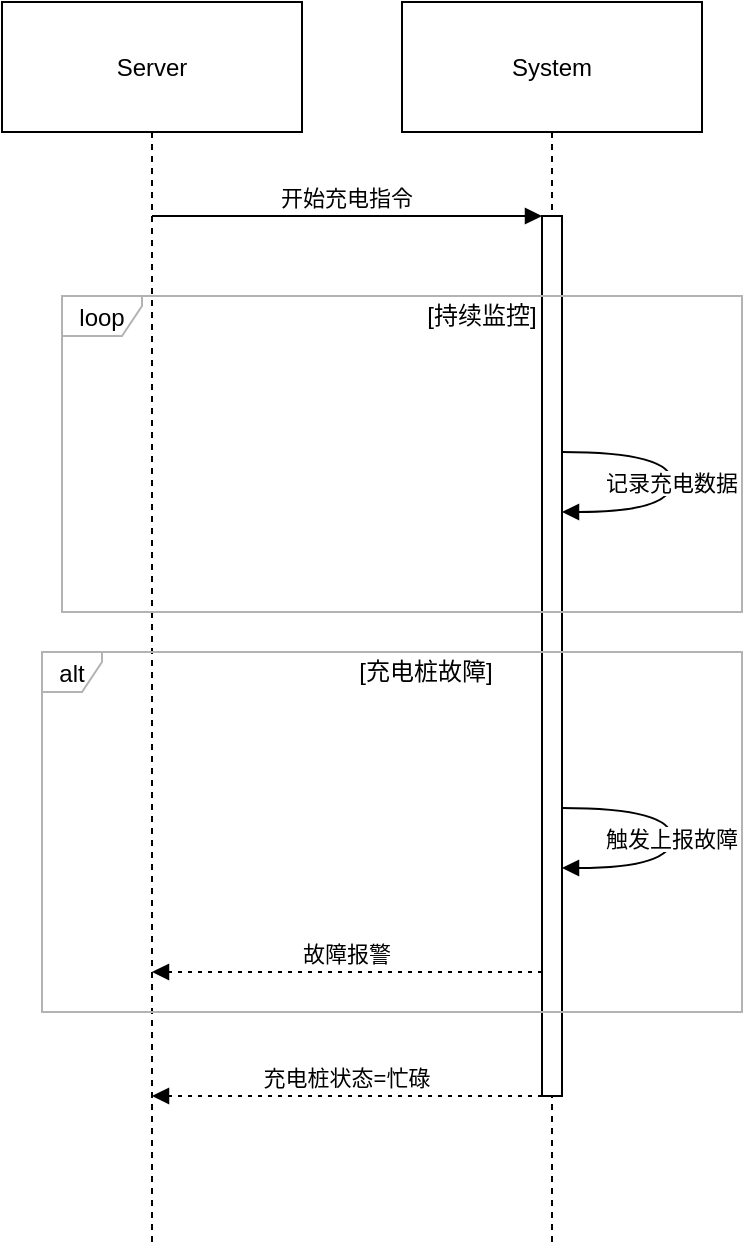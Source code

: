 <mxfile version="26.2.13">
  <diagram name="第 1 页" id="5hclALBQlh2AVa7bqb6c">
    <mxGraphModel dx="1056" dy="629" grid="1" gridSize="10" guides="1" tooltips="1" connect="1" arrows="1" fold="1" page="1" pageScale="1" pageWidth="827" pageHeight="1169" math="0" shadow="0">
      <root>
        <mxCell id="0" />
        <mxCell id="1" parent="0" />
        <mxCell id="Q3rgc3qwkVtil65jVPyR-1" value="Server" style="shape=umlLifeline;perimeter=lifelinePerimeter;whiteSpace=wrap;container=1;dropTarget=0;collapsible=0;recursiveResize=0;outlineConnect=0;portConstraint=eastwest;newEdgeStyle={&quot;edgeStyle&quot;:&quot;elbowEdgeStyle&quot;,&quot;elbow&quot;:&quot;vertical&quot;,&quot;curved&quot;:0,&quot;rounded&quot;:0};size=65;" vertex="1" parent="1">
          <mxGeometry x="229" y="40" width="150" height="620" as="geometry" />
        </mxCell>
        <mxCell id="Q3rgc3qwkVtil65jVPyR-2" value="System" style="shape=umlLifeline;perimeter=lifelinePerimeter;whiteSpace=wrap;container=1;dropTarget=0;collapsible=0;recursiveResize=0;outlineConnect=0;portConstraint=eastwest;newEdgeStyle={&quot;edgeStyle&quot;:&quot;elbowEdgeStyle&quot;,&quot;elbow&quot;:&quot;vertical&quot;,&quot;curved&quot;:0,&quot;rounded&quot;:0};size=65;" vertex="1" parent="1">
          <mxGeometry x="429" y="40" width="150" height="620" as="geometry" />
        </mxCell>
        <mxCell id="Q3rgc3qwkVtil65jVPyR-3" value="" style="points=[];perimeter=orthogonalPerimeter;outlineConnect=0;targetShapes=umlLifeline;portConstraint=eastwest;newEdgeStyle={&quot;edgeStyle&quot;:&quot;elbowEdgeStyle&quot;,&quot;elbow&quot;:&quot;vertical&quot;,&quot;curved&quot;:0,&quot;rounded&quot;:0}" vertex="1" parent="Q3rgc3qwkVtil65jVPyR-2">
          <mxGeometry x="70" y="107" width="10" height="440" as="geometry" />
        </mxCell>
        <mxCell id="Q3rgc3qwkVtil65jVPyR-4" value="loop" style="shape=umlFrame;pointerEvents=0;dropTarget=0;strokeColor=#B3B3B3;height=20;width=40" vertex="1" parent="1">
          <mxGeometry x="259" y="187" width="340" height="158" as="geometry" />
        </mxCell>
        <mxCell id="Q3rgc3qwkVtil65jVPyR-5" value="[持续监控]" style="text;strokeColor=none;fillColor=none;align=center;verticalAlign=middle;whiteSpace=wrap;" vertex="1" parent="Q3rgc3qwkVtil65jVPyR-4">
          <mxGeometry x="80" width="260" height="20" as="geometry" />
        </mxCell>
        <mxCell id="Q3rgc3qwkVtil65jVPyR-8" value="alt" style="shape=umlFrame;pointerEvents=0;dropTarget=0;strokeColor=#B3B3B3;height=20;width=30" vertex="1" parent="1">
          <mxGeometry x="249" y="365" width="350" height="180" as="geometry" />
        </mxCell>
        <mxCell id="Q3rgc3qwkVtil65jVPyR-9" value="[充电桩故障]" style="text;strokeColor=none;fillColor=none;align=center;verticalAlign=middle;whiteSpace=wrap;" vertex="1" parent="Q3rgc3qwkVtil65jVPyR-8">
          <mxGeometry x="34.314" width="315.686" height="20" as="geometry" />
        </mxCell>
        <mxCell id="Q3rgc3qwkVtil65jVPyR-10" value="开始充电指令" style="verticalAlign=bottom;edgeStyle=elbowEdgeStyle;elbow=vertical;curved=0;rounded=0;endArrow=block;" edge="1" parent="1" source="Q3rgc3qwkVtil65jVPyR-1" target="Q3rgc3qwkVtil65jVPyR-3">
          <mxGeometry relative="1" as="geometry">
            <Array as="points">
              <mxPoint x="411" y="147" />
            </Array>
          </mxGeometry>
        </mxCell>
        <mxCell id="Q3rgc3qwkVtil65jVPyR-11" value="记录充电数据" style="curved=1;endArrow=block;rounded=0;" edge="1" parent="1" source="Q3rgc3qwkVtil65jVPyR-3" target="Q3rgc3qwkVtil65jVPyR-3">
          <mxGeometry relative="1" as="geometry">
            <Array as="points">
              <mxPoint x="564" y="265" />
              <mxPoint x="564" y="295" />
            </Array>
          </mxGeometry>
        </mxCell>
        <mxCell id="Q3rgc3qwkVtil65jVPyR-12" value="触发上报故障" style="curved=1;endArrow=block;rounded=0;" edge="1" parent="1" source="Q3rgc3qwkVtil65jVPyR-3" target="Q3rgc3qwkVtil65jVPyR-3">
          <mxGeometry relative="1" as="geometry">
            <Array as="points">
              <mxPoint x="564" y="443" />
              <mxPoint x="564" y="473" />
            </Array>
          </mxGeometry>
        </mxCell>
        <mxCell id="Q3rgc3qwkVtil65jVPyR-13" value="故障报警" style="verticalAlign=bottom;edgeStyle=elbowEdgeStyle;elbow=vertical;curved=0;rounded=0;dashed=1;dashPattern=2 3;endArrow=block;" edge="1" parent="1" source="Q3rgc3qwkVtil65jVPyR-3" target="Q3rgc3qwkVtil65jVPyR-1">
          <mxGeometry relative="1" as="geometry">
            <Array as="points">
              <mxPoint x="414" y="525" />
            </Array>
          </mxGeometry>
        </mxCell>
        <mxCell id="Q3rgc3qwkVtil65jVPyR-14" value="充电桩状态=忙碌" style="verticalAlign=bottom;edgeStyle=elbowEdgeStyle;elbow=vertical;curved=0;rounded=0;dashed=1;dashPattern=2 3;endArrow=block;" edge="1" parent="1" source="Q3rgc3qwkVtil65jVPyR-3" target="Q3rgc3qwkVtil65jVPyR-1">
          <mxGeometry relative="1" as="geometry">
            <Array as="points">
              <mxPoint x="414" y="587" />
            </Array>
          </mxGeometry>
        </mxCell>
      </root>
    </mxGraphModel>
  </diagram>
</mxfile>
